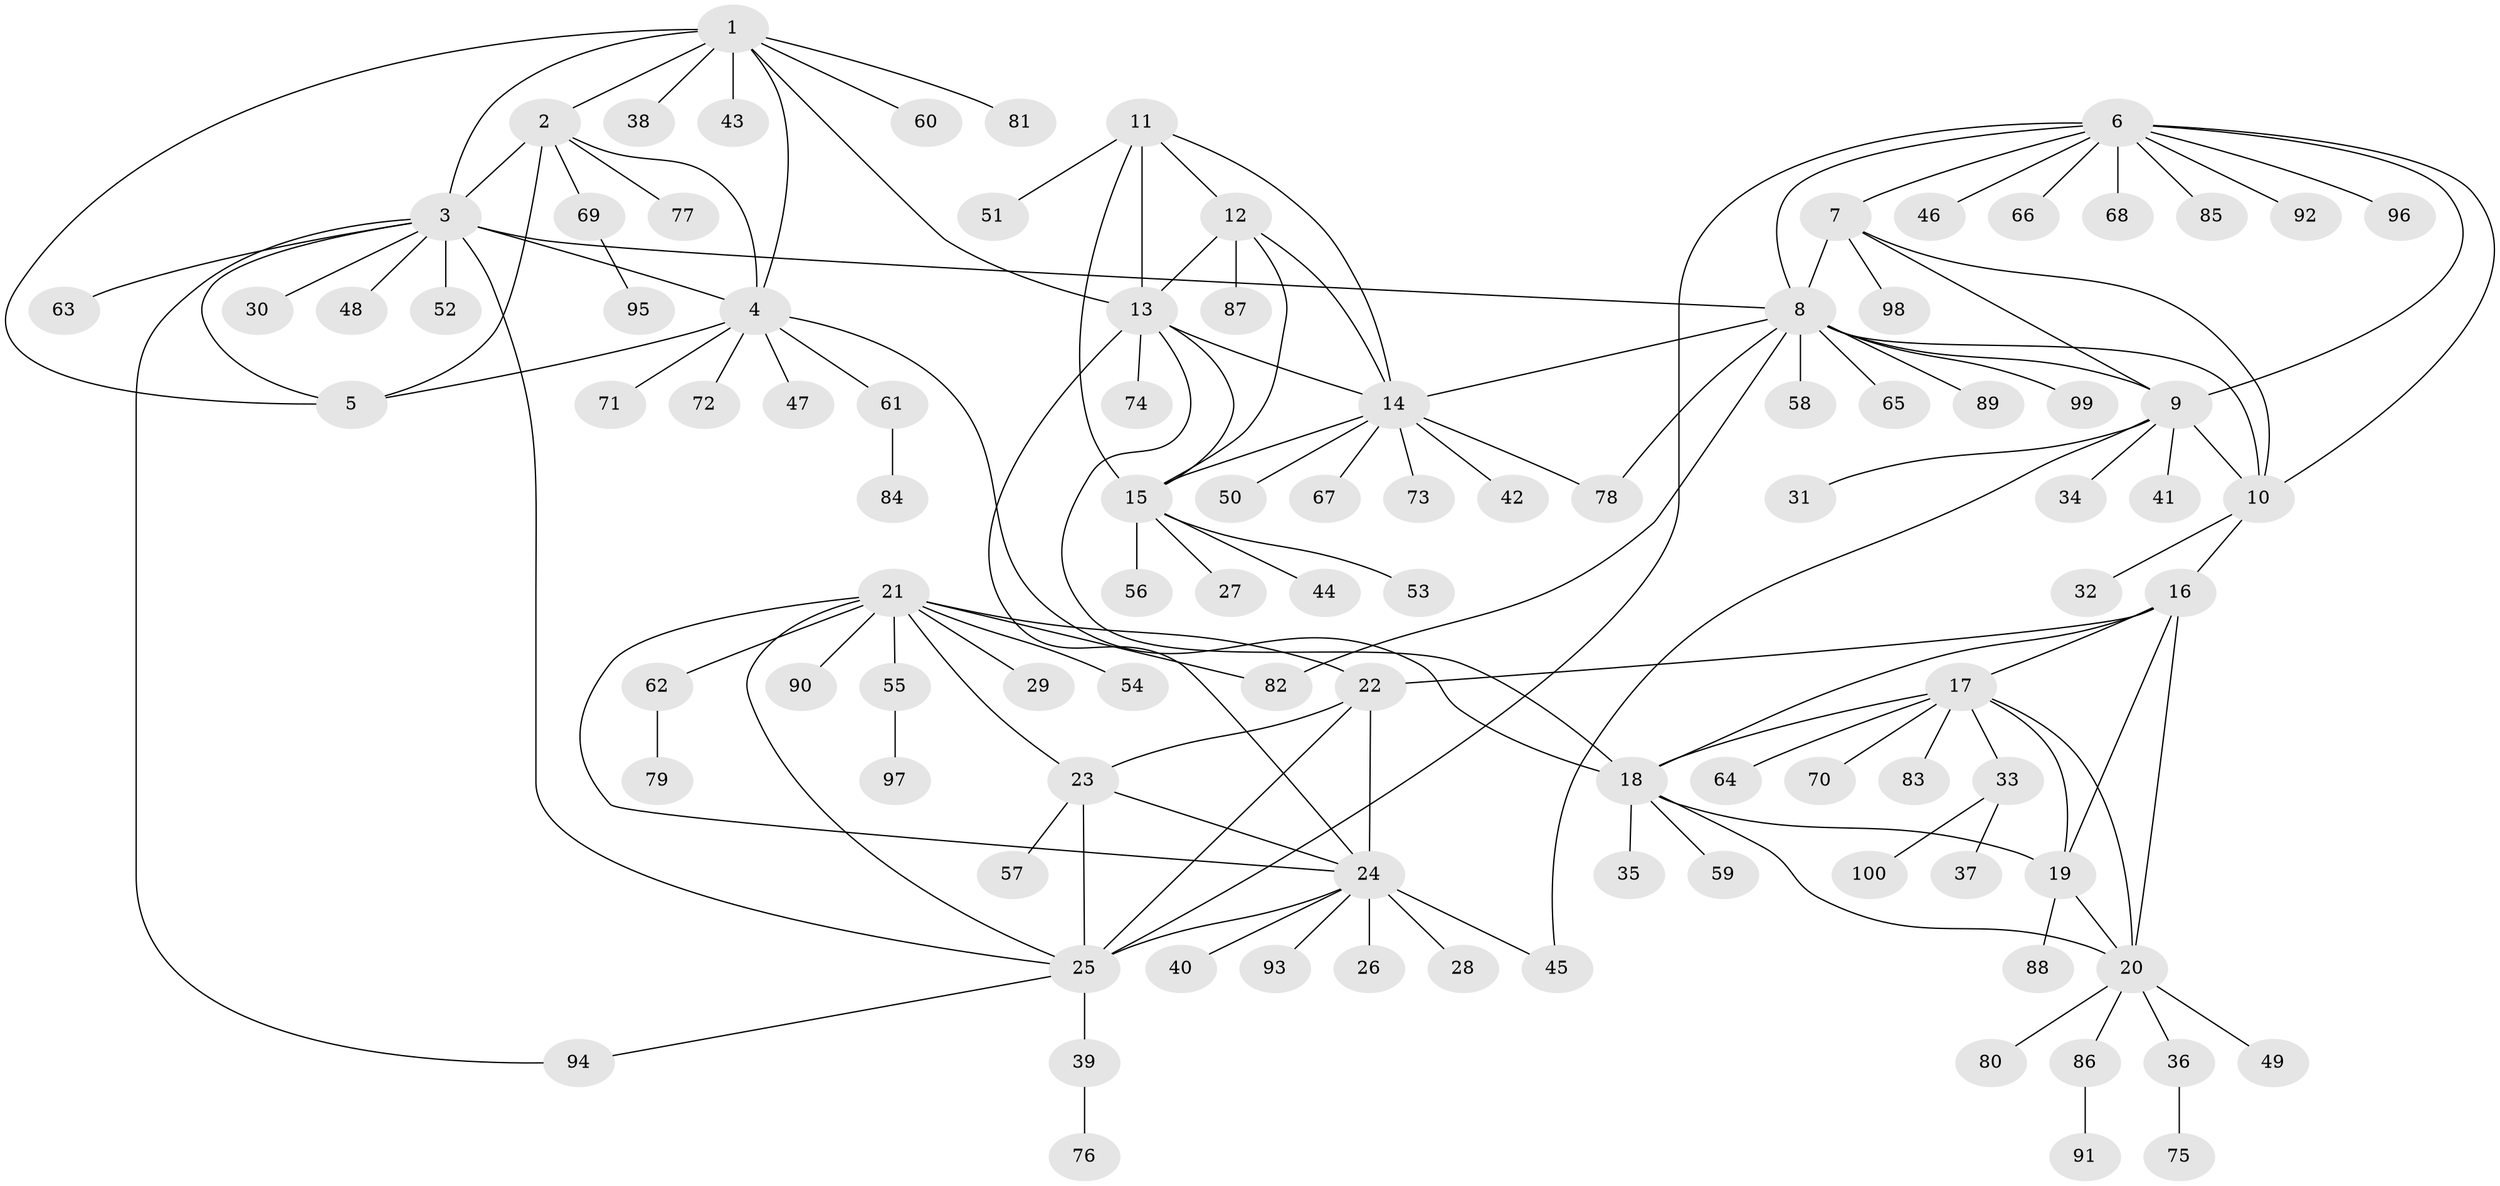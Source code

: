 // Generated by graph-tools (version 1.1) at 2025/37/03/09/25 02:37:29]
// undirected, 100 vertices, 139 edges
graph export_dot {
graph [start="1"]
  node [color=gray90,style=filled];
  1;
  2;
  3;
  4;
  5;
  6;
  7;
  8;
  9;
  10;
  11;
  12;
  13;
  14;
  15;
  16;
  17;
  18;
  19;
  20;
  21;
  22;
  23;
  24;
  25;
  26;
  27;
  28;
  29;
  30;
  31;
  32;
  33;
  34;
  35;
  36;
  37;
  38;
  39;
  40;
  41;
  42;
  43;
  44;
  45;
  46;
  47;
  48;
  49;
  50;
  51;
  52;
  53;
  54;
  55;
  56;
  57;
  58;
  59;
  60;
  61;
  62;
  63;
  64;
  65;
  66;
  67;
  68;
  69;
  70;
  71;
  72;
  73;
  74;
  75;
  76;
  77;
  78;
  79;
  80;
  81;
  82;
  83;
  84;
  85;
  86;
  87;
  88;
  89;
  90;
  91;
  92;
  93;
  94;
  95;
  96;
  97;
  98;
  99;
  100;
  1 -- 2;
  1 -- 3;
  1 -- 4;
  1 -- 5;
  1 -- 13;
  1 -- 38;
  1 -- 43;
  1 -- 60;
  1 -- 81;
  2 -- 3;
  2 -- 4;
  2 -- 5;
  2 -- 69;
  2 -- 77;
  3 -- 4;
  3 -- 5;
  3 -- 8;
  3 -- 25;
  3 -- 30;
  3 -- 48;
  3 -- 52;
  3 -- 63;
  3 -- 94;
  4 -- 5;
  4 -- 18;
  4 -- 47;
  4 -- 61;
  4 -- 71;
  4 -- 72;
  6 -- 7;
  6 -- 8;
  6 -- 9;
  6 -- 10;
  6 -- 25;
  6 -- 46;
  6 -- 66;
  6 -- 68;
  6 -- 85;
  6 -- 92;
  6 -- 96;
  7 -- 8;
  7 -- 9;
  7 -- 10;
  7 -- 98;
  8 -- 9;
  8 -- 10;
  8 -- 14;
  8 -- 58;
  8 -- 65;
  8 -- 78;
  8 -- 82;
  8 -- 89;
  8 -- 99;
  9 -- 10;
  9 -- 31;
  9 -- 34;
  9 -- 41;
  9 -- 45;
  10 -- 16;
  10 -- 32;
  11 -- 12;
  11 -- 13;
  11 -- 14;
  11 -- 15;
  11 -- 51;
  12 -- 13;
  12 -- 14;
  12 -- 15;
  12 -- 87;
  13 -- 14;
  13 -- 15;
  13 -- 18;
  13 -- 24;
  13 -- 74;
  14 -- 15;
  14 -- 42;
  14 -- 50;
  14 -- 67;
  14 -- 73;
  14 -- 78;
  15 -- 27;
  15 -- 44;
  15 -- 53;
  15 -- 56;
  16 -- 17;
  16 -- 18;
  16 -- 19;
  16 -- 20;
  16 -- 22;
  17 -- 18;
  17 -- 19;
  17 -- 20;
  17 -- 33;
  17 -- 64;
  17 -- 70;
  17 -- 83;
  18 -- 19;
  18 -- 20;
  18 -- 35;
  18 -- 59;
  19 -- 20;
  19 -- 88;
  20 -- 36;
  20 -- 49;
  20 -- 80;
  20 -- 86;
  21 -- 22;
  21 -- 23;
  21 -- 24;
  21 -- 25;
  21 -- 29;
  21 -- 54;
  21 -- 55;
  21 -- 62;
  21 -- 82;
  21 -- 90;
  22 -- 23;
  22 -- 24;
  22 -- 25;
  23 -- 24;
  23 -- 25;
  23 -- 57;
  24 -- 25;
  24 -- 26;
  24 -- 28;
  24 -- 40;
  24 -- 45;
  24 -- 93;
  25 -- 39;
  25 -- 94;
  33 -- 37;
  33 -- 100;
  36 -- 75;
  39 -- 76;
  55 -- 97;
  61 -- 84;
  62 -- 79;
  69 -- 95;
  86 -- 91;
}
